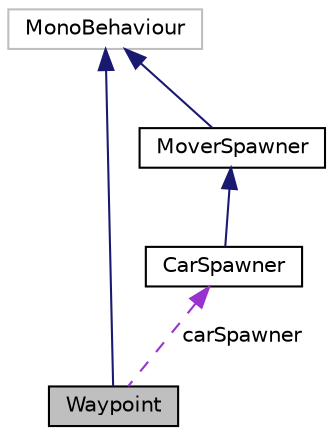 digraph "Waypoint"
{
  edge [fontname="Helvetica",fontsize="10",labelfontname="Helvetica",labelfontsize="10"];
  node [fontname="Helvetica",fontsize="10",shape=record];
  Node1 [label="Waypoint",height=0.2,width=0.4,color="black", fillcolor="grey75", style="filled", fontcolor="black"];
  Node2 -> Node1 [dir="back",color="midnightblue",fontsize="10",style="solid",fontname="Helvetica"];
  Node2 [label="MonoBehaviour",height=0.2,width=0.4,color="grey75", fillcolor="white", style="filled"];
  Node3 -> Node1 [dir="back",color="darkorchid3",fontsize="10",style="dashed",label=" carSpawner" ,fontname="Helvetica"];
  Node3 [label="CarSpawner",height=0.2,width=0.4,color="black", fillcolor="white", style="filled",URL="$class_car_spawner.html"];
  Node4 -> Node3 [dir="back",color="midnightblue",fontsize="10",style="solid",fontname="Helvetica"];
  Node4 [label="MoverSpawner",height=0.2,width=0.4,color="black", fillcolor="white", style="filled",URL="$class_mover_spawner.html"];
  Node2 -> Node4 [dir="back",color="midnightblue",fontsize="10",style="solid",fontname="Helvetica"];
}
